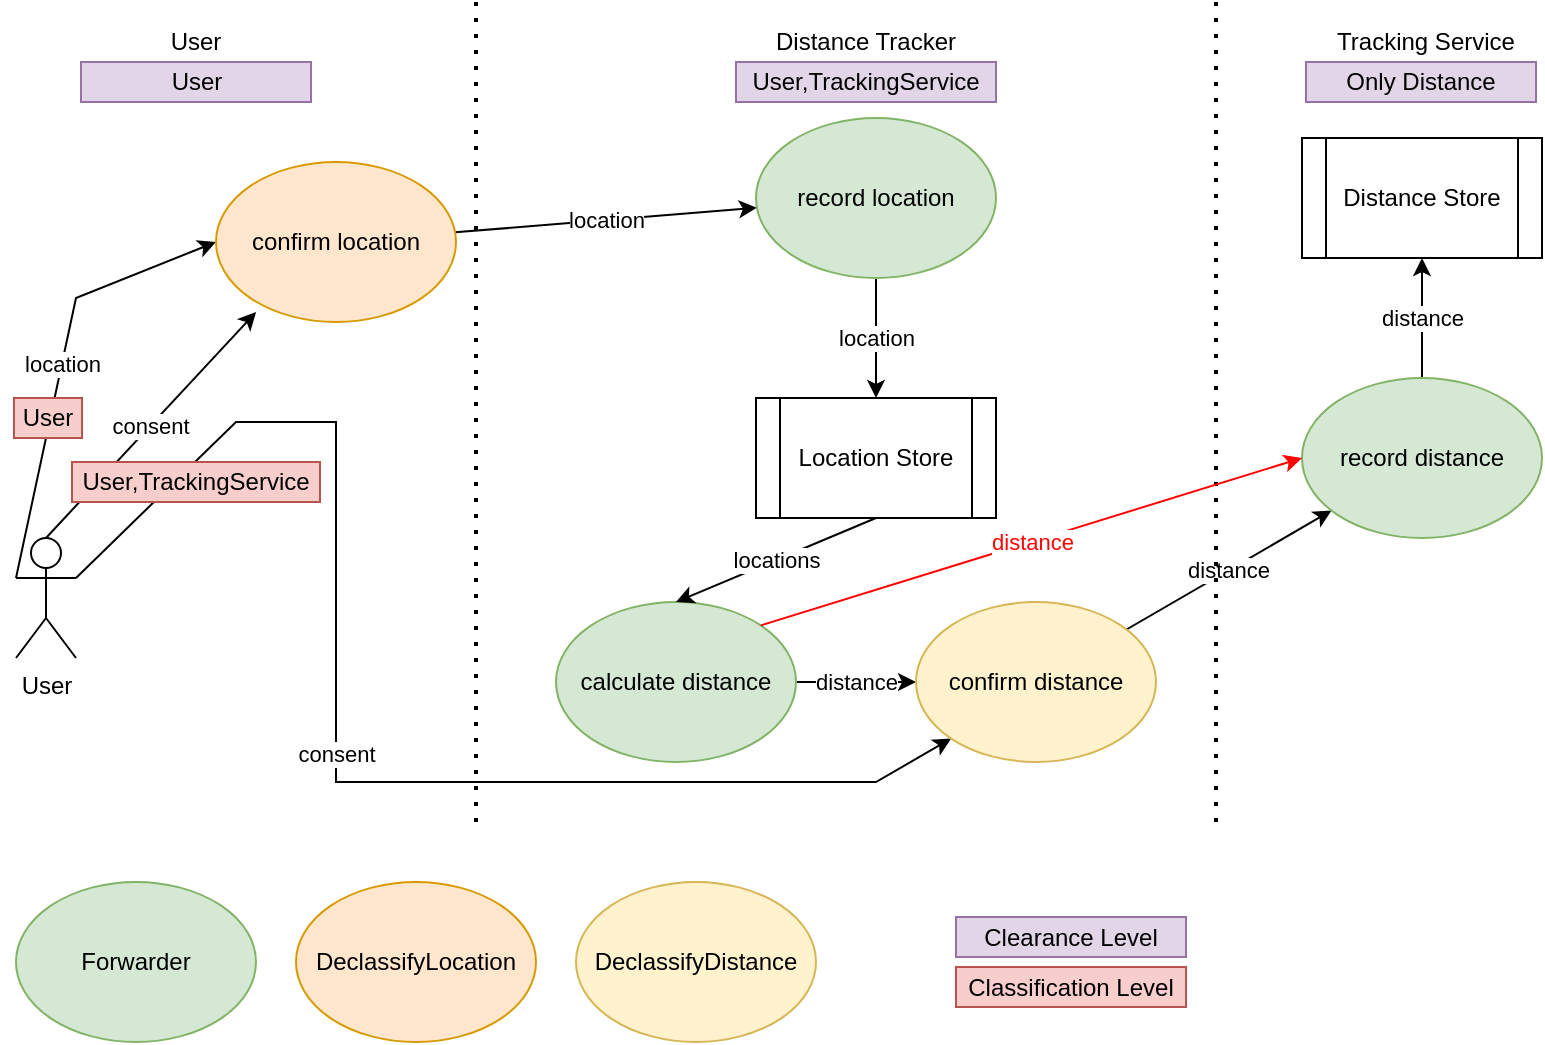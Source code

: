 <mxfile version="13.6.4" type="device" pages="2"><diagram id="pFWwR-mziHPR41Mri47n" name="DistanceTracerk InformationFlow"><mxGraphModel dx="1422" dy="791" grid="1" gridSize="10" guides="1" tooltips="1" connect="1" arrows="1" fold="1" page="1" pageScale="1" pageWidth="827" pageHeight="1169" math="0" shadow="0"><root><mxCell id="0"/><mxCell id="1" parent="0"/><mxCell id="Tlhn60fAafLzr-7Wfe7R-58" value="location" style="edgeStyle=none;rounded=0;orthogonalLoop=1;jettySize=auto;html=1;entryX=0;entryY=0.5;entryDx=0;entryDy=0;exitX=0;exitY=0.333;exitDx=0;exitDy=0;exitPerimeter=0;" parent="1" source="Tlhn60fAafLzr-7Wfe7R-49" target="Tlhn60fAafLzr-7Wfe7R-50" edge="1"><mxGeometry relative="1" as="geometry"><Array as="points"><mxPoint x="70" y="168"/></Array></mxGeometry></mxCell><mxCell id="Tlhn60fAafLzr-7Wfe7R-62" value="consent" style="edgeStyle=none;rounded=0;orthogonalLoop=1;jettySize=auto;html=1;exitX=0.5;exitY=0;exitDx=0;exitDy=0;exitPerimeter=0;entryX=0.167;entryY=0.938;entryDx=0;entryDy=0;entryPerimeter=0;" parent="1" source="Tlhn60fAafLzr-7Wfe7R-49" target="Tlhn60fAafLzr-7Wfe7R-50" edge="1"><mxGeometry relative="1" as="geometry"><Array as="points"/></mxGeometry></mxCell><mxCell id="Tlhn60fAafLzr-7Wfe7R-63" value="consent" style="edgeStyle=none;rounded=0;orthogonalLoop=1;jettySize=auto;html=1;exitX=1;exitY=0.333;exitDx=0;exitDy=0;exitPerimeter=0;entryX=0;entryY=1;entryDx=0;entryDy=0;" parent="1" source="Tlhn60fAafLzr-7Wfe7R-49" target="Tlhn60fAafLzr-7Wfe7R-54" edge="1"><mxGeometry relative="1" as="geometry"><Array as="points"><mxPoint x="150" y="230"/><mxPoint x="200" y="230"/><mxPoint x="200" y="410"/><mxPoint x="470" y="410"/></Array></mxGeometry></mxCell><mxCell id="Tlhn60fAafLzr-7Wfe7R-49" value="User" style="shape=umlActor;verticalLabelPosition=bottom;verticalAlign=top;html=1;outlineConnect=0;" parent="1" vertex="1"><mxGeometry x="40" y="288" width="30" height="60" as="geometry"/></mxCell><mxCell id="Tlhn60fAafLzr-7Wfe7R-61" value="location" style="edgeStyle=none;rounded=0;orthogonalLoop=1;jettySize=auto;html=1;" parent="1" source="Tlhn60fAafLzr-7Wfe7R-50" target="Tlhn60fAafLzr-7Wfe7R-52" edge="1"><mxGeometry relative="1" as="geometry"/></mxCell><mxCell id="Tlhn60fAafLzr-7Wfe7R-50" value="confirm location" style="ellipse;whiteSpace=wrap;html=1;fillColor=#ffe6cc;strokeColor=#d79b00;" parent="1" vertex="1"><mxGeometry x="140" y="100" width="120" height="80" as="geometry"/></mxCell><mxCell id="Tlhn60fAafLzr-7Wfe7R-59" value="location" style="edgeStyle=none;rounded=0;orthogonalLoop=1;jettySize=auto;html=1;" parent="1" source="Tlhn60fAafLzr-7Wfe7R-52" target="Tlhn60fAafLzr-7Wfe7R-57" edge="1"><mxGeometry relative="1" as="geometry"/></mxCell><mxCell id="Tlhn60fAafLzr-7Wfe7R-52" value="record location" style="ellipse;whiteSpace=wrap;html=1;fillColor=#d5e8d4;strokeColor=#82b366;" parent="1" vertex="1"><mxGeometry x="410" y="78" width="120" height="80" as="geometry"/></mxCell><mxCell id="Tlhn60fAafLzr-7Wfe7R-64" value="distance" style="edgeStyle=none;rounded=0;orthogonalLoop=1;jettySize=auto;html=1;" parent="1" source="Tlhn60fAafLzr-7Wfe7R-53" target="Tlhn60fAafLzr-7Wfe7R-54" edge="1"><mxGeometry relative="1" as="geometry"/></mxCell><mxCell id="Tlhn60fAafLzr-7Wfe7R-53" value="calculate distance" style="ellipse;whiteSpace=wrap;html=1;fillColor=#d5e8d4;strokeColor=#82b366;" parent="1" vertex="1"><mxGeometry x="310" y="320" width="120" height="80" as="geometry"/></mxCell><mxCell id="Tlhn60fAafLzr-7Wfe7R-65" value="distance" style="edgeStyle=none;rounded=0;orthogonalLoop=1;jettySize=auto;html=1;" parent="1" source="Tlhn60fAafLzr-7Wfe7R-54" target="Tlhn60fAafLzr-7Wfe7R-55" edge="1"><mxGeometry relative="1" as="geometry"/></mxCell><mxCell id="Tlhn60fAafLzr-7Wfe7R-54" value="confirm distance" style="ellipse;whiteSpace=wrap;html=1;fillColor=#fff2cc;strokeColor=#d6b656;" parent="1" vertex="1"><mxGeometry x="490" y="320" width="120" height="80" as="geometry"/></mxCell><mxCell id="Tlhn60fAafLzr-7Wfe7R-66" value="distance" style="edgeStyle=none;rounded=0;orthogonalLoop=1;jettySize=auto;html=1;" parent="1" source="Tlhn60fAafLzr-7Wfe7R-55" target="Tlhn60fAafLzr-7Wfe7R-56" edge="1"><mxGeometry relative="1" as="geometry"/></mxCell><mxCell id="Tlhn60fAafLzr-7Wfe7R-55" value="record distance" style="ellipse;whiteSpace=wrap;html=1;fillColor=#d5e8d4;strokeColor=#82b366;" parent="1" vertex="1"><mxGeometry x="683" y="208" width="120" height="80" as="geometry"/></mxCell><mxCell id="Tlhn60fAafLzr-7Wfe7R-56" value="Distance Store" style="shape=process;whiteSpace=wrap;html=1;backgroundOutline=1;" parent="1" vertex="1"><mxGeometry x="683" y="88" width="120" height="60" as="geometry"/></mxCell><mxCell id="Tlhn60fAafLzr-7Wfe7R-60" value="locations" style="edgeStyle=none;rounded=0;orthogonalLoop=1;jettySize=auto;html=1;exitX=0.5;exitY=1;exitDx=0;exitDy=0;entryX=0.5;entryY=0;entryDx=0;entryDy=0;" parent="1" source="Tlhn60fAafLzr-7Wfe7R-57" target="Tlhn60fAafLzr-7Wfe7R-53" edge="1"><mxGeometry relative="1" as="geometry"/></mxCell><mxCell id="Tlhn60fAafLzr-7Wfe7R-57" value="Location Store" style="shape=process;whiteSpace=wrap;html=1;backgroundOutline=1;" parent="1" vertex="1"><mxGeometry x="410" y="218" width="120" height="60" as="geometry"/></mxCell><mxCell id="Tlhn60fAafLzr-7Wfe7R-67" value="" style="endArrow=none;dashed=1;html=1;dashPattern=1 3;strokeWidth=2;" parent="1" edge="1"><mxGeometry width="50" height="50" relative="1" as="geometry"><mxPoint x="270" y="430" as="sourcePoint"/><mxPoint x="270" y="20" as="targetPoint"/></mxGeometry></mxCell><mxCell id="Tlhn60fAafLzr-7Wfe7R-69" value="" style="endArrow=none;dashed=1;html=1;dashPattern=1 3;strokeWidth=2;" parent="1" edge="1"><mxGeometry width="50" height="50" relative="1" as="geometry"><mxPoint x="640" y="430" as="sourcePoint"/><mxPoint x="640" y="20" as="targetPoint"/></mxGeometry></mxCell><mxCell id="Tlhn60fAafLzr-7Wfe7R-70" value="User" style="text;html=1;strokeColor=none;fillColor=none;align=center;verticalAlign=middle;whiteSpace=wrap;rounded=0;" parent="1" vertex="1"><mxGeometry x="110" y="30" width="40" height="20" as="geometry"/></mxCell><mxCell id="Tlhn60fAafLzr-7Wfe7R-71" value="Distance Tracker" style="text;html=1;strokeColor=none;fillColor=none;align=center;verticalAlign=middle;whiteSpace=wrap;rounded=0;" parent="1" vertex="1"><mxGeometry x="400" y="30" width="130" height="20" as="geometry"/></mxCell><mxCell id="Tlhn60fAafLzr-7Wfe7R-72" value="Tracking Service" style="text;html=1;strokeColor=none;fillColor=none;align=center;verticalAlign=middle;whiteSpace=wrap;rounded=0;" parent="1" vertex="1"><mxGeometry x="690" y="30" width="110" height="20" as="geometry"/></mxCell><mxCell id="Tlhn60fAafLzr-7Wfe7R-73" value="Forwarder" style="ellipse;whiteSpace=wrap;html=1;fillColor=#d5e8d4;strokeColor=#82b366;" parent="1" vertex="1"><mxGeometry x="40" y="460" width="120" height="80" as="geometry"/></mxCell><mxCell id="Tlhn60fAafLzr-7Wfe7R-74" value="DeclassifyLocation" style="ellipse;whiteSpace=wrap;html=1;fillColor=#ffe6cc;strokeColor=#d79b00;" parent="1" vertex="1"><mxGeometry x="180" y="460" width="120" height="80" as="geometry"/></mxCell><mxCell id="Tlhn60fAafLzr-7Wfe7R-75" value="DeclassifyDistance" style="ellipse;whiteSpace=wrap;html=1;fillColor=#fff2cc;strokeColor=#d6b656;" parent="1" vertex="1"><mxGeometry x="320" y="460" width="120" height="80" as="geometry"/></mxCell><mxCell id="HjDQsb7MKNfbSwPzLI1r-4" value="Clearance Level" style="text;html=1;strokeColor=#9673a6;fillColor=#e1d5e7;align=center;verticalAlign=middle;whiteSpace=wrap;rounded=0;" vertex="1" parent="1"><mxGeometry x="510" y="477.5" width="115" height="20" as="geometry"/></mxCell><mxCell id="HjDQsb7MKNfbSwPzLI1r-5" value="Classification Level" style="text;html=1;strokeColor=#b85450;fillColor=#f8cecc;align=center;verticalAlign=middle;whiteSpace=wrap;rounded=0;" vertex="1" parent="1"><mxGeometry x="510" y="502.5" width="115" height="20" as="geometry"/></mxCell><mxCell id="HjDQsb7MKNfbSwPzLI1r-6" value="User" style="text;html=1;strokeColor=#9673a6;fillColor=#e1d5e7;align=center;verticalAlign=middle;whiteSpace=wrap;rounded=0;" vertex="1" parent="1"><mxGeometry x="72.5" y="50" width="115" height="20" as="geometry"/></mxCell><mxCell id="HjDQsb7MKNfbSwPzLI1r-7" value="Only Distance" style="text;html=1;strokeColor=#9673a6;fillColor=#e1d5e7;align=center;verticalAlign=middle;whiteSpace=wrap;rounded=0;" vertex="1" parent="1"><mxGeometry x="685" y="50" width="115" height="20" as="geometry"/></mxCell><mxCell id="HjDQsb7MKNfbSwPzLI1r-8" value="User,TrackingService" style="text;html=1;strokeColor=#9673a6;fillColor=#e1d5e7;align=center;verticalAlign=middle;whiteSpace=wrap;rounded=0;" vertex="1" parent="1"><mxGeometry x="400" y="50" width="130" height="20" as="geometry"/></mxCell><mxCell id="HjDQsb7MKNfbSwPzLI1r-9" value="User,TrackingService" style="text;html=1;strokeColor=#b85450;fillColor=#f8cecc;align=center;verticalAlign=middle;whiteSpace=wrap;rounded=0;" vertex="1" parent="1"><mxGeometry x="68" y="250" width="124" height="20" as="geometry"/></mxCell><mxCell id="HjDQsb7MKNfbSwPzLI1r-11" value="User" style="text;html=1;strokeColor=#b85450;fillColor=#f8cecc;align=center;verticalAlign=middle;whiteSpace=wrap;rounded=0;rotation=0;" vertex="1" parent="1"><mxGeometry x="39" y="218" width="34" height="20" as="geometry"/></mxCell><mxCell id="HjDQsb7MKNfbSwPzLI1r-13" value="distance" style="edgeStyle=none;rounded=0;orthogonalLoop=1;jettySize=auto;html=1;exitX=1;exitY=0;exitDx=0;exitDy=0;entryX=0;entryY=0.5;entryDx=0;entryDy=0;strokeColor=#FF0303;fontColor=#FF0303;" edge="1" parent="1" source="Tlhn60fAafLzr-7Wfe7R-53" target="Tlhn60fAafLzr-7Wfe7R-55"><mxGeometry relative="1" as="geometry"><mxPoint x="430" y="360" as="sourcePoint"/><mxPoint x="490" y="360" as="targetPoint"/></mxGeometry></mxCell></root></mxGraphModel></diagram><diagram name="DistanceTracerk AccessControl" id="QYjzQ1M5FJvD7BG-d9ko"><mxGraphModel dx="1422" dy="791" grid="1" gridSize="10" guides="1" tooltips="1" connect="1" arrows="1" fold="1" page="1" pageScale="1" pageWidth="827" pageHeight="1169" math="0" shadow="0"><root><mxCell id="NiH8MjlpFHZ7zYGJOmtG-0"/><mxCell id="NiH8MjlpFHZ7zYGJOmtG-1" parent="NiH8MjlpFHZ7zYGJOmtG-0"/><mxCell id="NiH8MjlpFHZ7zYGJOmtG-2" value="location" style="edgeStyle=none;rounded=0;orthogonalLoop=1;jettySize=auto;html=1;entryX=0;entryY=0.5;entryDx=0;entryDy=0;exitX=0;exitY=0.333;exitDx=0;exitDy=0;exitPerimeter=0;" edge="1" parent="NiH8MjlpFHZ7zYGJOmtG-1" source="NiH8MjlpFHZ7zYGJOmtG-5" target="NiH8MjlpFHZ7zYGJOmtG-7"><mxGeometry relative="1" as="geometry"><Array as="points"><mxPoint x="70" y="168"/></Array></mxGeometry></mxCell><mxCell id="NiH8MjlpFHZ7zYGJOmtG-3" value="consent" style="edgeStyle=none;rounded=0;orthogonalLoop=1;jettySize=auto;html=1;exitX=0.5;exitY=0;exitDx=0;exitDy=0;exitPerimeter=0;entryX=0.167;entryY=0.938;entryDx=0;entryDy=0;entryPerimeter=0;" edge="1" parent="NiH8MjlpFHZ7zYGJOmtG-1" source="NiH8MjlpFHZ7zYGJOmtG-5" target="NiH8MjlpFHZ7zYGJOmtG-7"><mxGeometry relative="1" as="geometry"><Array as="points"/></mxGeometry></mxCell><mxCell id="NiH8MjlpFHZ7zYGJOmtG-4" value="consent" style="edgeStyle=none;rounded=0;orthogonalLoop=1;jettySize=auto;html=1;exitX=1;exitY=0.333;exitDx=0;exitDy=0;exitPerimeter=0;entryX=0;entryY=1;entryDx=0;entryDy=0;" edge="1" parent="NiH8MjlpFHZ7zYGJOmtG-1" source="NiH8MjlpFHZ7zYGJOmtG-5" target="NiH8MjlpFHZ7zYGJOmtG-13"><mxGeometry relative="1" as="geometry"><Array as="points"><mxPoint x="150" y="230"/><mxPoint x="200" y="230"/><mxPoint x="200" y="410"/><mxPoint x="470" y="410"/></Array></mxGeometry></mxCell><mxCell id="NiH8MjlpFHZ7zYGJOmtG-5" value="User" style="shape=umlActor;verticalLabelPosition=bottom;verticalAlign=top;html=1;outlineConnect=0;" vertex="1" parent="NiH8MjlpFHZ7zYGJOmtG-1"><mxGeometry x="40" y="288" width="30" height="60" as="geometry"/></mxCell><mxCell id="NiH8MjlpFHZ7zYGJOmtG-6" value="location" style="edgeStyle=none;rounded=0;orthogonalLoop=1;jettySize=auto;html=1;" edge="1" parent="NiH8MjlpFHZ7zYGJOmtG-1" source="NiH8MjlpFHZ7zYGJOmtG-7" target="NiH8MjlpFHZ7zYGJOmtG-9"><mxGeometry relative="1" as="geometry"/></mxCell><mxCell id="NiH8MjlpFHZ7zYGJOmtG-7" value="confirm location" style="ellipse;whiteSpace=wrap;html=1;fillColor=#ffe6cc;strokeColor=#d79b00;" vertex="1" parent="NiH8MjlpFHZ7zYGJOmtG-1"><mxGeometry x="140" y="100" width="120" height="80" as="geometry"/></mxCell><mxCell id="NiH8MjlpFHZ7zYGJOmtG-8" value="location" style="edgeStyle=none;rounded=0;orthogonalLoop=1;jettySize=auto;html=1;" edge="1" parent="NiH8MjlpFHZ7zYGJOmtG-1" source="NiH8MjlpFHZ7zYGJOmtG-9" target="NiH8MjlpFHZ7zYGJOmtG-18"><mxGeometry relative="1" as="geometry"/></mxCell><mxCell id="NiH8MjlpFHZ7zYGJOmtG-9" value="record location" style="ellipse;whiteSpace=wrap;html=1;fillColor=#d5e8d4;strokeColor=#82b366;" vertex="1" parent="NiH8MjlpFHZ7zYGJOmtG-1"><mxGeometry x="410" y="78" width="120" height="80" as="geometry"/></mxCell><mxCell id="NiH8MjlpFHZ7zYGJOmtG-10" value="distance" style="edgeStyle=none;rounded=0;orthogonalLoop=1;jettySize=auto;html=1;" edge="1" parent="NiH8MjlpFHZ7zYGJOmtG-1" source="NiH8MjlpFHZ7zYGJOmtG-11" target="NiH8MjlpFHZ7zYGJOmtG-13"><mxGeometry relative="1" as="geometry"/></mxCell><mxCell id="NiH8MjlpFHZ7zYGJOmtG-11" value="calculate distance" style="ellipse;whiteSpace=wrap;html=1;fillColor=#d5e8d4;strokeColor=#82b366;" vertex="1" parent="NiH8MjlpFHZ7zYGJOmtG-1"><mxGeometry x="310" y="320" width="120" height="80" as="geometry"/></mxCell><mxCell id="NiH8MjlpFHZ7zYGJOmtG-12" value="distance" style="edgeStyle=none;rounded=0;orthogonalLoop=1;jettySize=auto;html=1;" edge="1" parent="NiH8MjlpFHZ7zYGJOmtG-1" source="NiH8MjlpFHZ7zYGJOmtG-13" target="NiH8MjlpFHZ7zYGJOmtG-15"><mxGeometry relative="1" as="geometry"/></mxCell><mxCell id="NiH8MjlpFHZ7zYGJOmtG-13" value="confirm distance" style="ellipse;whiteSpace=wrap;html=1;fillColor=#fff2cc;strokeColor=#d6b656;" vertex="1" parent="NiH8MjlpFHZ7zYGJOmtG-1"><mxGeometry x="490" y="320" width="120" height="80" as="geometry"/></mxCell><mxCell id="NiH8MjlpFHZ7zYGJOmtG-14" value="distance" style="edgeStyle=none;rounded=0;orthogonalLoop=1;jettySize=auto;html=1;" edge="1" parent="NiH8MjlpFHZ7zYGJOmtG-1" source="NiH8MjlpFHZ7zYGJOmtG-15" target="NiH8MjlpFHZ7zYGJOmtG-16"><mxGeometry relative="1" as="geometry"/></mxCell><mxCell id="NiH8MjlpFHZ7zYGJOmtG-15" value="record distance" style="ellipse;whiteSpace=wrap;html=1;fillColor=#d5e8d4;strokeColor=#82b366;" vertex="1" parent="NiH8MjlpFHZ7zYGJOmtG-1"><mxGeometry x="683" y="208" width="120" height="80" as="geometry"/></mxCell><mxCell id="NiH8MjlpFHZ7zYGJOmtG-16" value="Distance Store" style="shape=process;whiteSpace=wrap;html=1;backgroundOutline=1;" vertex="1" parent="NiH8MjlpFHZ7zYGJOmtG-1"><mxGeometry x="683" y="88" width="120" height="60" as="geometry"/></mxCell><mxCell id="NiH8MjlpFHZ7zYGJOmtG-17" value="locations" style="edgeStyle=none;rounded=0;orthogonalLoop=1;jettySize=auto;html=1;exitX=0.5;exitY=1;exitDx=0;exitDy=0;entryX=0.5;entryY=0;entryDx=0;entryDy=0;" edge="1" parent="NiH8MjlpFHZ7zYGJOmtG-1" source="NiH8MjlpFHZ7zYGJOmtG-18" target="NiH8MjlpFHZ7zYGJOmtG-11"><mxGeometry relative="1" as="geometry"/></mxCell><mxCell id="NiH8MjlpFHZ7zYGJOmtG-18" value="Location Store" style="shape=process;whiteSpace=wrap;html=1;backgroundOutline=1;" vertex="1" parent="NiH8MjlpFHZ7zYGJOmtG-1"><mxGeometry x="410" y="218" width="120" height="60" as="geometry"/></mxCell><mxCell id="NiH8MjlpFHZ7zYGJOmtG-19" value="" style="endArrow=none;dashed=1;html=1;dashPattern=1 3;strokeWidth=2;" edge="1" parent="NiH8MjlpFHZ7zYGJOmtG-1"><mxGeometry width="50" height="50" relative="1" as="geometry"><mxPoint x="270" y="430" as="sourcePoint"/><mxPoint x="270" y="20" as="targetPoint"/></mxGeometry></mxCell><mxCell id="NiH8MjlpFHZ7zYGJOmtG-20" value="" style="endArrow=none;dashed=1;html=1;dashPattern=1 3;strokeWidth=2;" edge="1" parent="NiH8MjlpFHZ7zYGJOmtG-1"><mxGeometry width="50" height="50" relative="1" as="geometry"><mxPoint x="640" y="430" as="sourcePoint"/><mxPoint x="640" y="20" as="targetPoint"/></mxGeometry></mxCell><mxCell id="NiH8MjlpFHZ7zYGJOmtG-21" value="User" style="text;html=1;strokeColor=none;fillColor=none;align=center;verticalAlign=middle;whiteSpace=wrap;rounded=0;" vertex="1" parent="NiH8MjlpFHZ7zYGJOmtG-1"><mxGeometry x="110" y="30" width="40" height="20" as="geometry"/></mxCell><mxCell id="NiH8MjlpFHZ7zYGJOmtG-22" value="Distance Tracker" style="text;html=1;strokeColor=none;fillColor=none;align=center;verticalAlign=middle;whiteSpace=wrap;rounded=0;" vertex="1" parent="NiH8MjlpFHZ7zYGJOmtG-1"><mxGeometry x="400" y="30" width="130" height="20" as="geometry"/></mxCell><mxCell id="NiH8MjlpFHZ7zYGJOmtG-23" value="Tracking Service" style="text;html=1;strokeColor=none;fillColor=none;align=center;verticalAlign=middle;whiteSpace=wrap;rounded=0;" vertex="1" parent="NiH8MjlpFHZ7zYGJOmtG-1"><mxGeometry x="690" y="30" width="110" height="20" as="geometry"/></mxCell><mxCell id="NiH8MjlpFHZ7zYGJOmtG-24" value="Forwarder" style="ellipse;whiteSpace=wrap;html=1;fillColor=#d5e8d4;strokeColor=#82b366;" vertex="1" parent="NiH8MjlpFHZ7zYGJOmtG-1"><mxGeometry x="40" y="460" width="120" height="80" as="geometry"/></mxCell><mxCell id="NiH8MjlpFHZ7zYGJOmtG-25" value="DeclassifyLocation" style="ellipse;whiteSpace=wrap;html=1;fillColor=#ffe6cc;strokeColor=#d79b00;" vertex="1" parent="NiH8MjlpFHZ7zYGJOmtG-1"><mxGeometry x="180" y="460" width="120" height="80" as="geometry"/></mxCell><mxCell id="NiH8MjlpFHZ7zYGJOmtG-26" value="DeclassifyDistance" style="ellipse;whiteSpace=wrap;html=1;fillColor=#fff2cc;strokeColor=#d6b656;" vertex="1" parent="NiH8MjlpFHZ7zYGJOmtG-1"><mxGeometry x="320" y="460" width="120" height="80" as="geometry"/></mxCell><mxCell id="NiH8MjlpFHZ7zYGJOmtG-27" value="Roles" style="text;html=1;strokeColor=#9673a6;fillColor=#e1d5e7;align=center;verticalAlign=middle;whiteSpace=wrap;rounded=0;" vertex="1" parent="NiH8MjlpFHZ7zYGJOmtG-1"><mxGeometry x="510" y="477.5" width="115" height="20" as="geometry"/></mxCell><mxCell id="NiH8MjlpFHZ7zYGJOmtG-28" value="Acces Rights" style="text;html=1;strokeColor=#b85450;fillColor=#f8cecc;align=center;verticalAlign=middle;whiteSpace=wrap;rounded=0;" vertex="1" parent="NiH8MjlpFHZ7zYGJOmtG-1"><mxGeometry x="510" y="502.5" width="115" height="20" as="geometry"/></mxCell><mxCell id="NiH8MjlpFHZ7zYGJOmtG-29" value="User" style="text;html=1;strokeColor=#9673a6;fillColor=#e1d5e7;align=center;verticalAlign=middle;whiteSpace=wrap;rounded=0;" vertex="1" parent="NiH8MjlpFHZ7zYGJOmtG-1"><mxGeometry x="72.5" y="50" width="115" height="20" as="geometry"/></mxCell><mxCell id="NiH8MjlpFHZ7zYGJOmtG-30" value="DistanceTracker" style="text;html=1;strokeColor=#9673a6;fillColor=#e1d5e7;align=center;verticalAlign=middle;whiteSpace=wrap;rounded=0;" vertex="1" parent="NiH8MjlpFHZ7zYGJOmtG-1"><mxGeometry x="685" y="50" width="115" height="20" as="geometry"/></mxCell><mxCell id="NiH8MjlpFHZ7zYGJOmtG-31" value="TrackingService" style="text;html=1;strokeColor=#9673a6;fillColor=#e1d5e7;align=center;verticalAlign=middle;whiteSpace=wrap;rounded=0;" vertex="1" parent="NiH8MjlpFHZ7zYGJOmtG-1"><mxGeometry x="400" y="50" width="130" height="20" as="geometry"/></mxCell><mxCell id="NiH8MjlpFHZ7zYGJOmtG-32" value="User,TrackingService,&lt;br&gt;DistanceTracker" style="text;html=1;strokeColor=#b85450;fillColor=#f8cecc;align=center;verticalAlign=middle;whiteSpace=wrap;rounded=0;" vertex="1" parent="NiH8MjlpFHZ7zYGJOmtG-1"><mxGeometry x="68" y="250" width="122" height="30" as="geometry"/></mxCell><mxCell id="NiH8MjlpFHZ7zYGJOmtG-33" value="User" style="text;html=1;strokeColor=#b85450;fillColor=#f8cecc;align=center;verticalAlign=middle;whiteSpace=wrap;rounded=0;rotation=0;" vertex="1" parent="NiH8MjlpFHZ7zYGJOmtG-1"><mxGeometry x="39" y="218" width="34" height="20" as="geometry"/></mxCell><mxCell id="NiH8MjlpFHZ7zYGJOmtG-34" value="distance" style="edgeStyle=none;rounded=0;orthogonalLoop=1;jettySize=auto;html=1;exitX=1;exitY=0;exitDx=0;exitDy=0;entryX=0;entryY=0.5;entryDx=0;entryDy=0;strokeColor=#FF0303;fontColor=#FF0303;" edge="1" parent="NiH8MjlpFHZ7zYGJOmtG-1" source="NiH8MjlpFHZ7zYGJOmtG-11" target="NiH8MjlpFHZ7zYGJOmtG-15"><mxGeometry relative="1" as="geometry"><mxPoint x="430" y="360" as="sourcePoint"/><mxPoint x="490" y="360" as="targetPoint"/></mxGeometry></mxCell></root></mxGraphModel></diagram></mxfile>